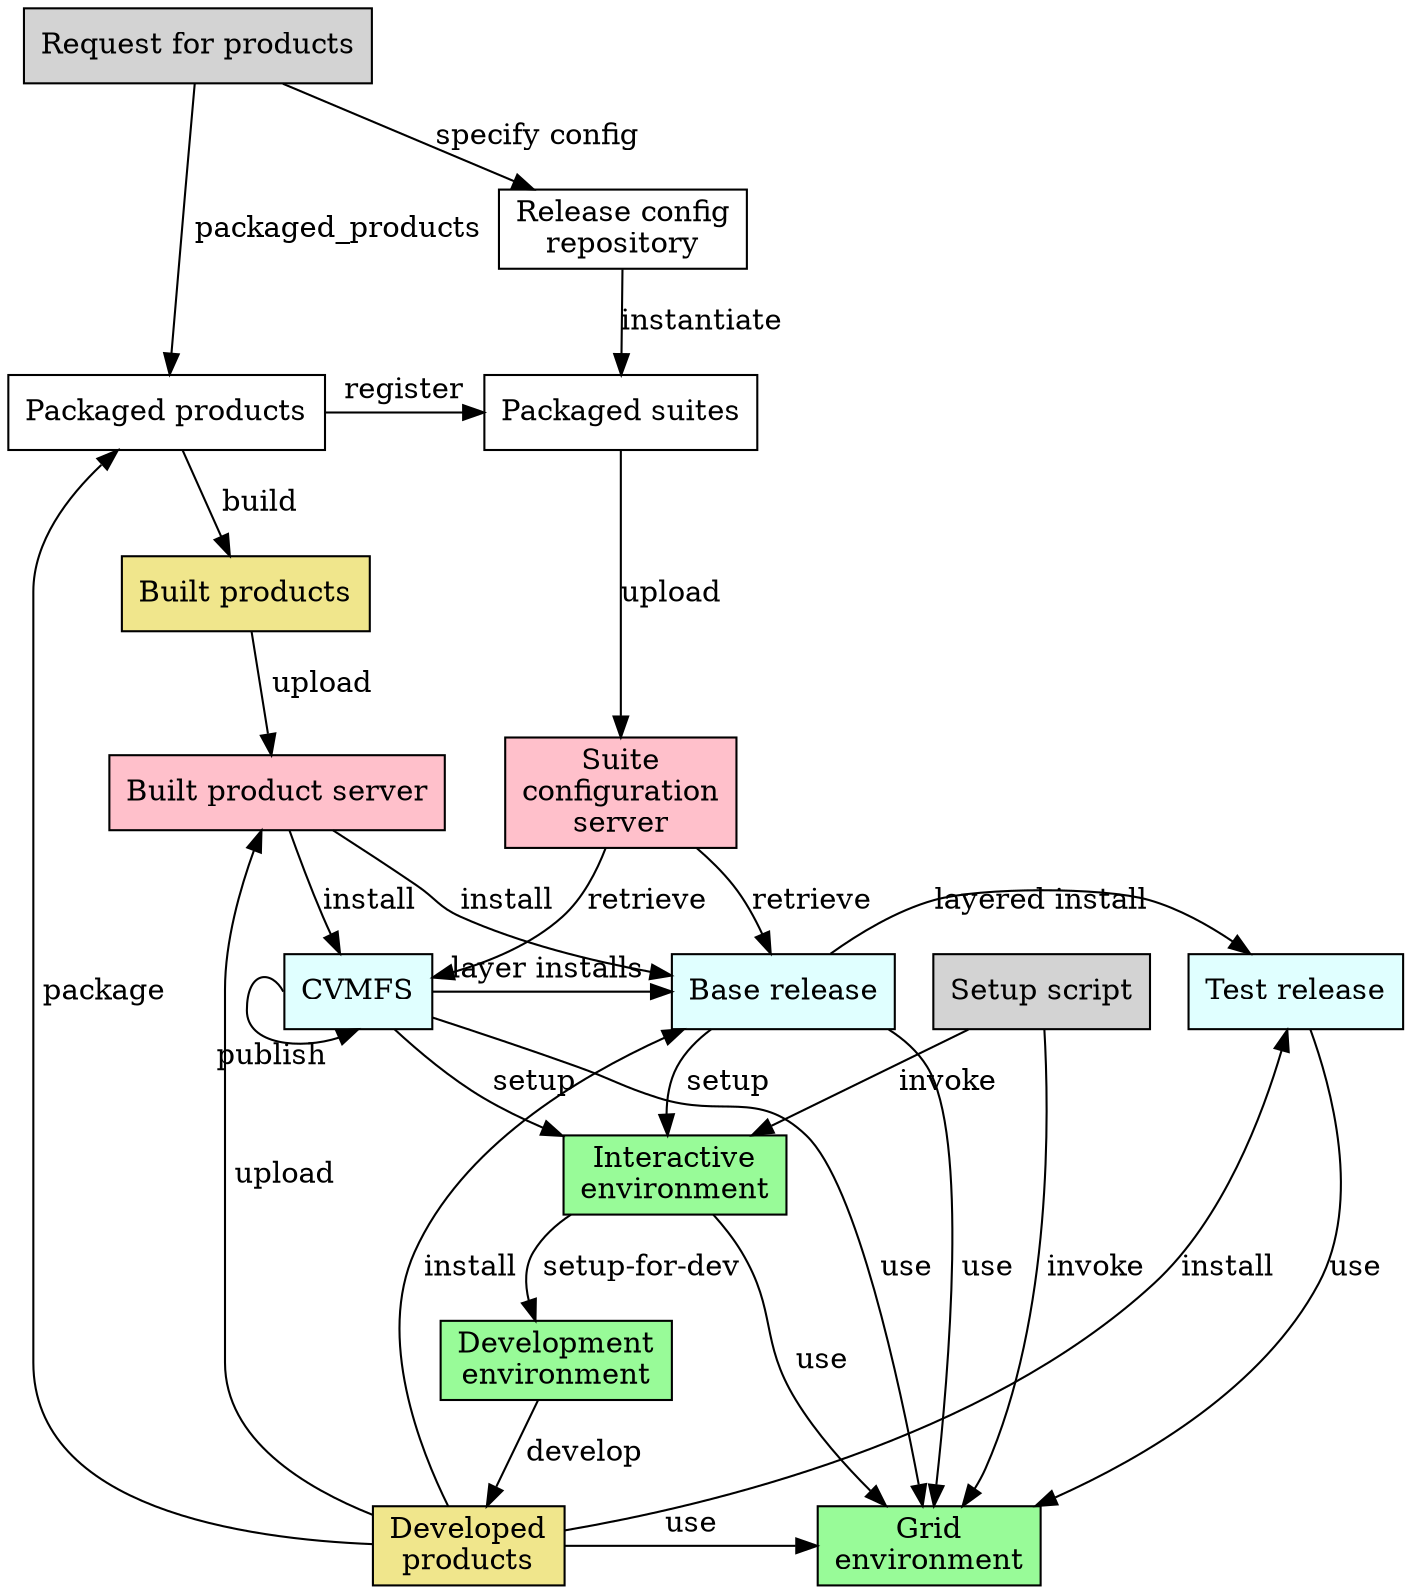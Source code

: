digraph test {

  node [shape="rectangle"]
  
  request [label="Request for products", style=filled, fillcolor=lightgray]
  packaged_products [label="Packaged products"]
  scisoft [label="Built product server", style=filled, fillcolor=pink]
  suite_config_server [label="Suite\nconfiguration\nserver", style=filled, fillcolor=pink]
  build [label="Built products", style=filled, fillcolor=khaki]
  packaged_suites [label="Packaged suites"]
  release_config [label="Release config\nrepository"]
  developed [label="Developed\nproducts", style=filled, fillcolor=khaki]
  local_install [label="Base release", style=filled, fillcolor=lightcyan]
  test_release [label="Test release", style=filled, fillcolor=lightcyan]
  CVMFS [style=filled, fillcolor=lightcyan]
  interactive [label="Interactive\nenvironment", style=filled, fillcolor=palegreen]
  grid [label="Grid\nenvironment", style=filled, fillcolor=palegreen]
  development [label="Development\nenvironment", style=filled, fillcolor=palegreen]
  setup [label="Setup script", style=filled, fillcolor=lightgray]

  { rank = same; developed; grid }
  { rank = same; packaged_suites; packaged_products }
  { rank = same; test_release; local_install; CVMFS }
  { rank = same; suite_config_server; scisoft}

  CVMFS -> grid [label=" use"]
  CVMFS -> interactive [label=" setup"]
  CVMFS -> local_install [label="layer installs "]
  CVMFS:w -> CVMFS:s [xlabel="publish"]
  build -> scisoft [label=" upload"]
  local_install -> grid [label=" use"]
  local_install -> interactive [label=" setup"]
  local_install -> test_release[label="layered install"]
  packaged_products -> build [label=" build"]
  packaged_products -> packaged_suites [label="register"]
  packaged_suites -> suite_config_server [label="upload"]
  release_config -> packaged_suites [label = "instantiate"]
  request -> packaged_products [label=" packaged_products"]
  request -> release_config [label="specify config"]
  scisoft -> CVMFS [label="install"]
  scisoft -> local_install [label="install"]
  suite_config_server -> CVMFS [label="retrieve"]
  suite_config_server -> local_install [label="retrieve"]
  test_release -> grid [label="use"]
  interactive -> development [label=" setup-for-dev"]
  interactive -> grid [label="use"]
  setup -> interactive [label=" invoke"]
  setup -> grid [label=" invoke"]
  development -> developed [label=" develop"]
  developed -> local_install [label=" install"]
  developed -> grid [label="use"]
  developed -> scisoft [label=" upload"]
  developed -> packaged_products [label=" package"]
  developed -> test_release [label="install"]
}
 
